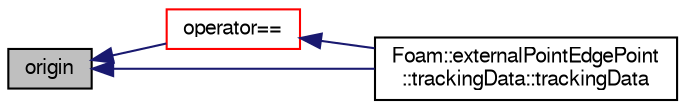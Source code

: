 digraph "origin"
{
  bgcolor="transparent";
  edge [fontname="FreeSans",fontsize="10",labelfontname="FreeSans",labelfontsize="10"];
  node [fontname="FreeSans",fontsize="10",shape=record];
  rankdir="LR";
  Node10 [label="origin",height=0.2,width=0.4,color="black", fillcolor="grey75", style="filled", fontcolor="black"];
  Node10 -> Node11 [dir="back",color="midnightblue",fontsize="10",style="solid",fontname="FreeSans"];
  Node11 [label="operator==",height=0.2,width=0.4,color="red",URL="$a29538.html#afd706804dc4947a3d6812de5e9852ce3"];
  Node11 -> Node12 [dir="back",color="midnightblue",fontsize="10",style="solid",fontname="FreeSans"];
  Node12 [label="Foam::externalPointEdgePoint\l::trackingData::trackingData",height=0.2,width=0.4,color="black",URL="$a29542.html#a2700ae22fe241ff633f4e1862d18260b"];
  Node10 -> Node12 [dir="back",color="midnightblue",fontsize="10",style="solid",fontname="FreeSans"];
}
